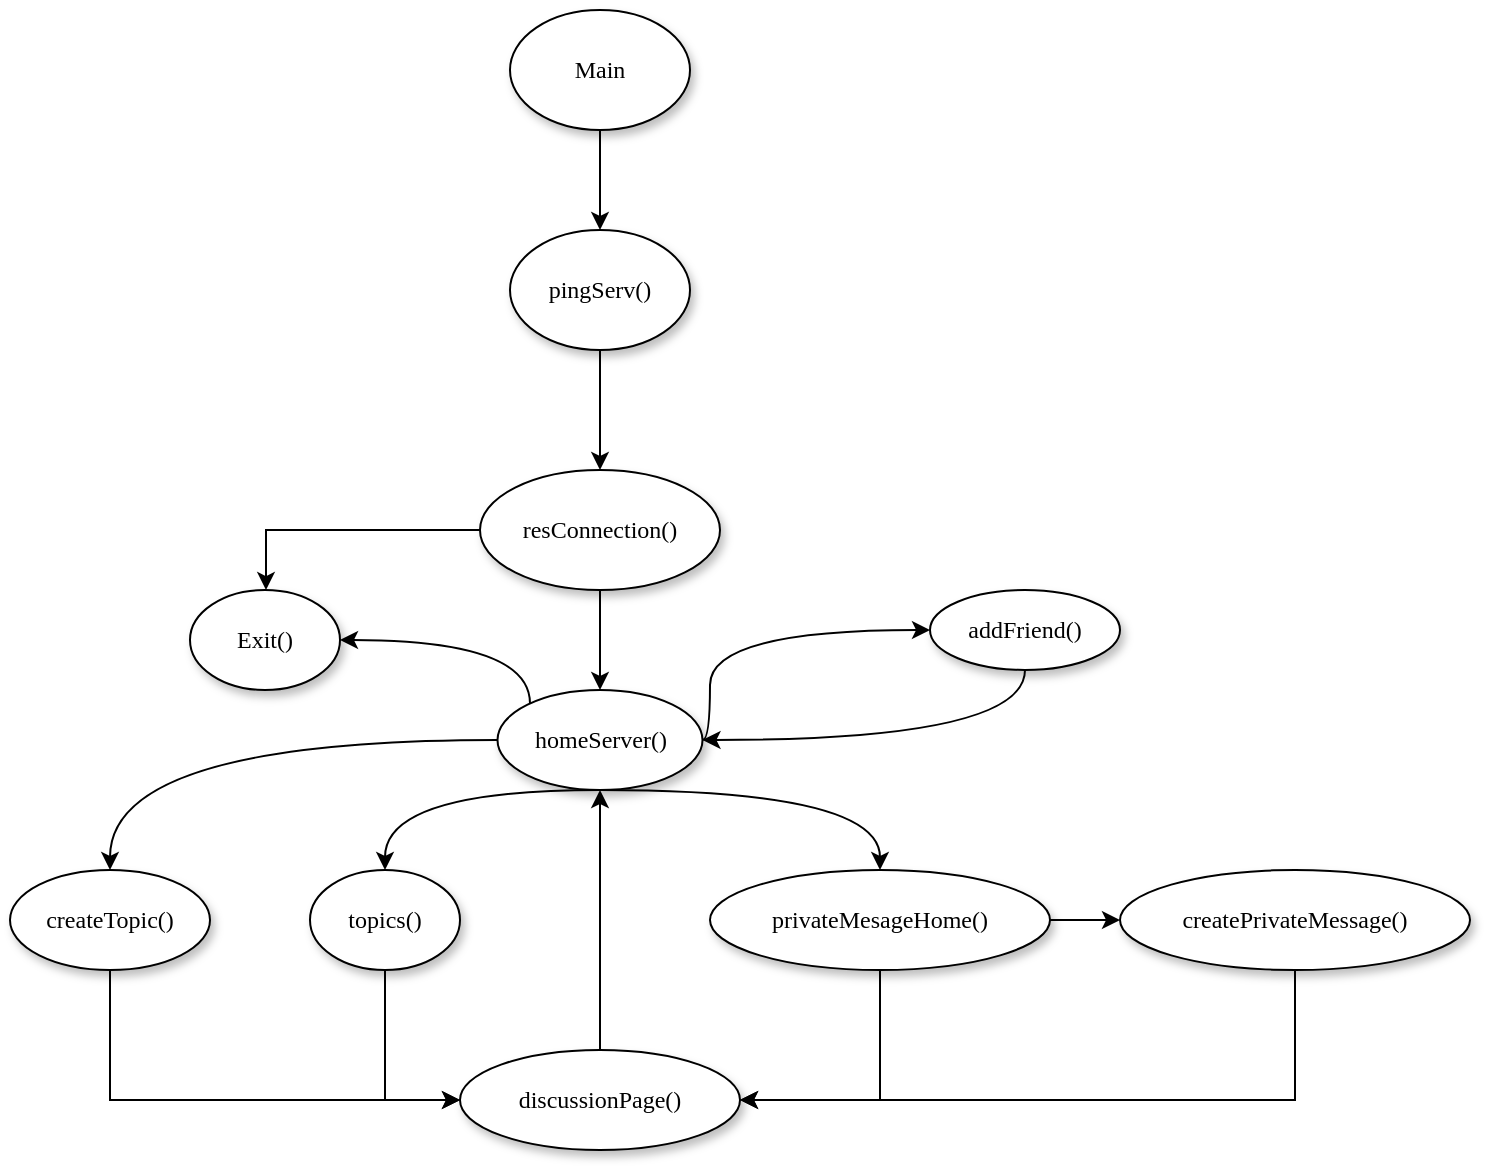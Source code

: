 <mxfile version="14.1.9" type="device"><diagram name="Page-1" id="42789a77-a242-8287-6e28-9cd8cfd52e62"><mxGraphModel dx="1221" dy="645" grid="1" gridSize="10" guides="1" tooltips="1" connect="1" arrows="1" fold="1" page="1" pageScale="1" pageWidth="1100" pageHeight="850" background="#ffffff" math="0" shadow="0"><root><mxCell id="0"/><mxCell id="1" parent="0"/><mxCell id="PnRR-l_MPUhs2tOnlrDk-25" style="edgeStyle=orthogonalEdgeStyle;rounded=0;orthogonalLoop=1;jettySize=auto;html=1;" edge="1" parent="1" source="1ea317790d2ca983-1" target="1ea317790d2ca983-8"><mxGeometry relative="1" as="geometry"><Array as="points"><mxPoint x="296" y="430"/></Array></mxGeometry></mxCell><mxCell id="PnRR-l_MPUhs2tOnlrDk-27" style="edgeStyle=orthogonalEdgeStyle;rounded=0;orthogonalLoop=1;jettySize=auto;html=1;" edge="1" parent="1" source="1ea317790d2ca983-1" target="1ea317790d2ca983-2"><mxGeometry relative="1" as="geometry"/></mxCell><mxCell id="1ea317790d2ca983-1" value="resConnection()" style="ellipse;whiteSpace=wrap;html=1;rounded=0;shadow=1;comic=0;labelBackgroundColor=none;strokeWidth=1;fontFamily=Verdana;fontSize=12;align=center;" parent="1" vertex="1"><mxGeometry x="403" y="400" width="120" height="60" as="geometry"/></mxCell><mxCell id="PnRR-l_MPUhs2tOnlrDk-10" style="edgeStyle=orthogonalEdgeStyle;rounded=0;orthogonalLoop=1;jettySize=auto;html=1;entryX=0;entryY=0.5;entryDx=0;entryDy=0;curved=1;" edge="1" parent="1" source="1ea317790d2ca983-2" target="PnRR-l_MPUhs2tOnlrDk-8"><mxGeometry relative="1" as="geometry"><Array as="points"><mxPoint x="518" y="535"/><mxPoint x="518" y="480"/></Array></mxGeometry></mxCell><mxCell id="PnRR-l_MPUhs2tOnlrDk-11" style="edgeStyle=orthogonalEdgeStyle;rounded=0;orthogonalLoop=1;jettySize=auto;html=1;curved=1;" edge="1" parent="1" source="1ea317790d2ca983-2" target="PnRR-l_MPUhs2tOnlrDk-7"><mxGeometry relative="1" as="geometry"><Array as="points"><mxPoint x="603" y="560"/></Array></mxGeometry></mxCell><mxCell id="PnRR-l_MPUhs2tOnlrDk-12" style="edgeStyle=orthogonalEdgeStyle;rounded=0;orthogonalLoop=1;jettySize=auto;html=1;entryX=0.5;entryY=0;entryDx=0;entryDy=0;curved=1;" edge="1" parent="1" source="1ea317790d2ca983-2" target="1ea317790d2ca983-6"><mxGeometry relative="1" as="geometry"><Array as="points"><mxPoint x="356" y="560"/></Array></mxGeometry></mxCell><mxCell id="PnRR-l_MPUhs2tOnlrDk-26" style="edgeStyle=orthogonalEdgeStyle;rounded=0;orthogonalLoop=1;jettySize=auto;html=1;entryX=1;entryY=0.5;entryDx=0;entryDy=0;curved=1;" edge="1" parent="1" source="1ea317790d2ca983-2" target="1ea317790d2ca983-8"><mxGeometry relative="1" as="geometry"><Array as="points"><mxPoint x="428" y="485"/></Array></mxGeometry></mxCell><mxCell id="PnRR-l_MPUhs2tOnlrDk-37" style="edgeStyle=orthogonalEdgeStyle;curved=1;rounded=0;orthogonalLoop=1;jettySize=auto;html=1;entryX=0.5;entryY=0;entryDx=0;entryDy=0;" edge="1" parent="1" source="1ea317790d2ca983-2" target="1ea317790d2ca983-7"><mxGeometry relative="1" as="geometry"/></mxCell><mxCell id="1ea317790d2ca983-2" value="homeServer()" style="ellipse;whiteSpace=wrap;html=1;rounded=0;shadow=1;comic=0;labelBackgroundColor=none;strokeWidth=1;fontFamily=Verdana;fontSize=12;align=center;" parent="1" vertex="1"><mxGeometry x="411.75" y="510" width="102.5" height="50" as="geometry"/></mxCell><mxCell id="PnRR-l_MPUhs2tOnlrDk-24" style="edgeStyle=orthogonalEdgeStyle;rounded=0;orthogonalLoop=1;jettySize=auto;html=1;entryX=0;entryY=0.5;entryDx=0;entryDy=0;" edge="1" parent="1" source="1ea317790d2ca983-6" target="PnRR-l_MPUhs2tOnlrDk-19"><mxGeometry relative="1" as="geometry"><Array as="points"><mxPoint x="356" y="715"/></Array></mxGeometry></mxCell><mxCell id="1ea317790d2ca983-6" value="topics()" style="ellipse;whiteSpace=wrap;html=1;rounded=0;shadow=1;comic=0;labelBackgroundColor=none;strokeWidth=1;fontFamily=Verdana;fontSize=12;align=center;" parent="1" vertex="1"><mxGeometry x="318" y="600" width="75" height="50" as="geometry"/></mxCell><mxCell id="PnRR-l_MPUhs2tOnlrDk-35" style="edgeStyle=orthogonalEdgeStyle;rounded=0;orthogonalLoop=1;jettySize=auto;html=1;entryX=0;entryY=0.5;entryDx=0;entryDy=0;" edge="1" parent="1" source="1ea317790d2ca983-7" target="PnRR-l_MPUhs2tOnlrDk-19"><mxGeometry relative="1" as="geometry"><Array as="points"><mxPoint x="218" y="715"/></Array></mxGeometry></mxCell><mxCell id="1ea317790d2ca983-7" value="&lt;span&gt;createTopic()&lt;br&gt;&lt;/span&gt;" style="ellipse;whiteSpace=wrap;html=1;rounded=0;shadow=1;comic=0;labelBackgroundColor=none;strokeWidth=1;fontFamily=Verdana;fontSize=12;align=center;" parent="1" vertex="1"><mxGeometry x="168" y="600" width="100" height="50" as="geometry"/></mxCell><mxCell id="1ea317790d2ca983-8" value="Exit()" style="ellipse;whiteSpace=wrap;html=1;rounded=0;shadow=1;comic=0;labelBackgroundColor=none;strokeWidth=1;fontFamily=Verdana;fontSize=12;align=center;" parent="1" vertex="1"><mxGeometry x="258" y="460" width="75" height="50" as="geometry"/></mxCell><mxCell id="PnRR-l_MPUhs2tOnlrDk-2" style="edgeStyle=orthogonalEdgeStyle;rounded=0;orthogonalLoop=1;jettySize=auto;html=1;" edge="1" parent="1" source="PnRR-l_MPUhs2tOnlrDk-1" target="1ea317790d2ca983-1"><mxGeometry relative="1" as="geometry"/></mxCell><mxCell id="PnRR-l_MPUhs2tOnlrDk-1" value="pingServ()" style="ellipse;whiteSpace=wrap;html=1;rounded=0;shadow=1;comic=0;labelBackgroundColor=none;strokeWidth=1;fontFamily=Verdana;fontSize=12;align=center;" vertex="1" parent="1"><mxGeometry x="418" y="280" width="90" height="60" as="geometry"/></mxCell><mxCell id="PnRR-l_MPUhs2tOnlrDk-4" style="edgeStyle=orthogonalEdgeStyle;rounded=0;orthogonalLoop=1;jettySize=auto;html=1;entryX=0.5;entryY=0;entryDx=0;entryDy=0;" edge="1" parent="1" source="PnRR-l_MPUhs2tOnlrDk-3" target="PnRR-l_MPUhs2tOnlrDk-1"><mxGeometry relative="1" as="geometry"/></mxCell><mxCell id="PnRR-l_MPUhs2tOnlrDk-3" value="Main" style="ellipse;whiteSpace=wrap;html=1;rounded=0;shadow=1;comic=0;labelBackgroundColor=none;strokeWidth=1;fontFamily=Verdana;fontSize=12;align=center;" vertex="1" parent="1"><mxGeometry x="418" y="170" width="90" height="60" as="geometry"/></mxCell><mxCell id="PnRR-l_MPUhs2tOnlrDk-32" style="edgeStyle=orthogonalEdgeStyle;rounded=0;orthogonalLoop=1;jettySize=auto;html=1;entryX=1;entryY=0.5;entryDx=0;entryDy=0;" edge="1" parent="1" source="PnRR-l_MPUhs2tOnlrDk-7" target="PnRR-l_MPUhs2tOnlrDk-19"><mxGeometry relative="1" as="geometry"/></mxCell><mxCell id="PnRR-l_MPUhs2tOnlrDk-33" style="edgeStyle=orthogonalEdgeStyle;rounded=0;orthogonalLoop=1;jettySize=auto;html=1;" edge="1" parent="1" source="PnRR-l_MPUhs2tOnlrDk-7" target="PnRR-l_MPUhs2tOnlrDk-13"><mxGeometry relative="1" as="geometry"/></mxCell><mxCell id="PnRR-l_MPUhs2tOnlrDk-7" value="privateMesageHome()" style="ellipse;whiteSpace=wrap;html=1;rounded=0;shadow=1;comic=0;labelBackgroundColor=none;strokeWidth=1;fontFamily=Verdana;fontSize=12;align=center;" vertex="1" parent="1"><mxGeometry x="518" y="600" width="170" height="50" as="geometry"/></mxCell><mxCell id="PnRR-l_MPUhs2tOnlrDk-31" style="edgeStyle=orthogonalEdgeStyle;rounded=0;orthogonalLoop=1;jettySize=auto;html=1;entryX=1;entryY=0.5;entryDx=0;entryDy=0;curved=1;" edge="1" parent="1" source="PnRR-l_MPUhs2tOnlrDk-8" target="1ea317790d2ca983-2"><mxGeometry relative="1" as="geometry"><Array as="points"><mxPoint x="676" y="535"/></Array></mxGeometry></mxCell><mxCell id="PnRR-l_MPUhs2tOnlrDk-8" value="addFriend()" style="ellipse;whiteSpace=wrap;html=1;rounded=0;shadow=1;comic=0;labelBackgroundColor=none;strokeWidth=1;fontFamily=Verdana;fontSize=12;align=center;" vertex="1" parent="1"><mxGeometry x="628" y="460" width="95" height="40" as="geometry"/></mxCell><mxCell id="PnRR-l_MPUhs2tOnlrDk-34" style="edgeStyle=orthogonalEdgeStyle;rounded=0;orthogonalLoop=1;jettySize=auto;html=1;entryX=1;entryY=0.5;entryDx=0;entryDy=0;" edge="1" parent="1" source="PnRR-l_MPUhs2tOnlrDk-13" target="PnRR-l_MPUhs2tOnlrDk-19"><mxGeometry relative="1" as="geometry"><Array as="points"><mxPoint x="811" y="715"/></Array></mxGeometry></mxCell><mxCell id="PnRR-l_MPUhs2tOnlrDk-13" value="createPrivateMessage()" style="ellipse;whiteSpace=wrap;html=1;rounded=0;shadow=1;comic=0;labelBackgroundColor=none;strokeWidth=1;fontFamily=Verdana;fontSize=12;align=center;" vertex="1" parent="1"><mxGeometry x="723" y="600" width="175" height="50" as="geometry"/></mxCell><mxCell id="PnRR-l_MPUhs2tOnlrDk-36" style="edgeStyle=orthogonalEdgeStyle;rounded=0;orthogonalLoop=1;jettySize=auto;html=1;entryX=0.5;entryY=1;entryDx=0;entryDy=0;" edge="1" parent="1" source="PnRR-l_MPUhs2tOnlrDk-19" target="1ea317790d2ca983-2"><mxGeometry relative="1" as="geometry"/></mxCell><mxCell id="PnRR-l_MPUhs2tOnlrDk-19" value="discussionPage()" style="ellipse;whiteSpace=wrap;html=1;rounded=0;shadow=1;comic=0;labelBackgroundColor=none;strokeWidth=1;fontFamily=Verdana;fontSize=12;align=center;" vertex="1" parent="1"><mxGeometry x="393" y="690" width="140" height="50" as="geometry"/></mxCell></root></mxGraphModel></diagram></mxfile>